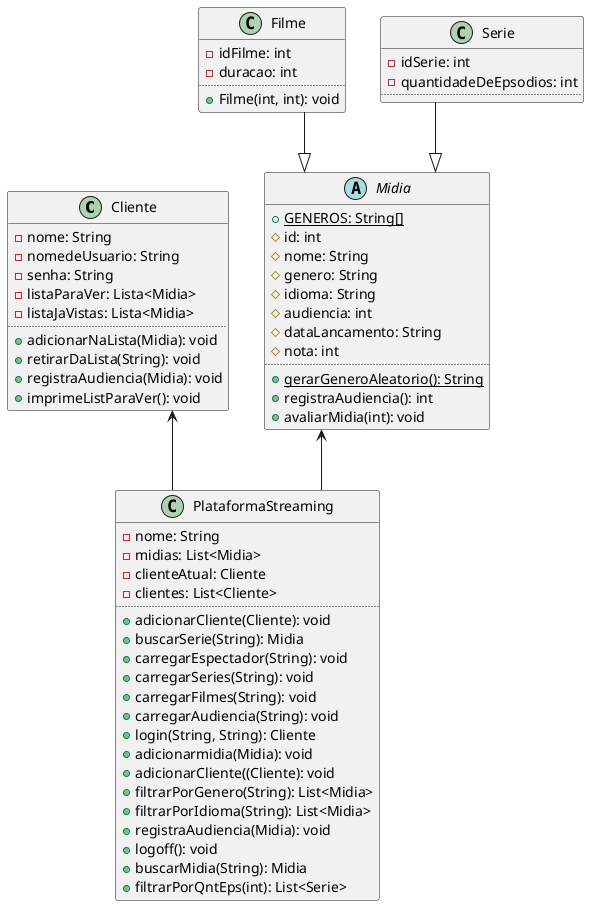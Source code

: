@startuml
skinparam linetype ortho

class Cliente {
  - nome: String
  - nomedeUsuario: String
  - senha: String
  - listaParaVer: Lista<Midia>
  - listaJaVistas: Lista<Midia>
  ..
  + adicionarNaLista(Midia): void
  + retirarDaLista(String): void
  + registraAudiencia(Midia): void
  + imprimeListParaVer(): void
}

abstract class Midia {
  + {static} GENEROS: String[]
  # id: int
  # nome: String
  # genero: String
  # idioma: String
  # audiencia: int
  # dataLancamento: String
  # nota: int
  ..
  + {static} gerarGeneroAleatorio(): String
  + registraAudiencia(): int
  + avaliarMidia(int): void
}

class Filme{
  - idFilme: int
  - duracao: int
  ..
  +Filme(int, int): void
}

class Serie {
  - idSerie: int
  - quantidadeDeEpsodios: int
  ..
}

class PlataformaStreaming {
  - nome: String
  - midias: List<Midia>
  - clienteAtual: Cliente
  - clientes: List<Cliente>
  ..
  + adicionarCliente(Cliente): void
  + buscarSerie(String): Midia
  + carregarEspectador(String): void
  + carregarSeries(String): void
  + carregarFilmes(String): void
  + carregarAudiencia(String): void
  + login(String, String): Cliente
  + adicionarmidia(Midia): void
  + adicionarCliente((Cliente): void
  + filtrarPorGenero(String): List<Midia>
  + filtrarPorIdioma(String): List<Midia>
  + registraAudiencia(Midia): void
  + logoff(): void
  + buscarMidia(String): Midia
  + filtrarPorQntEps(int): List<Serie>
}

Filme --|> Midia
Serie --|> Midia
Midia <-- PlataformaStreaming
Cliente <-- PlataformaStreaming
@enduml